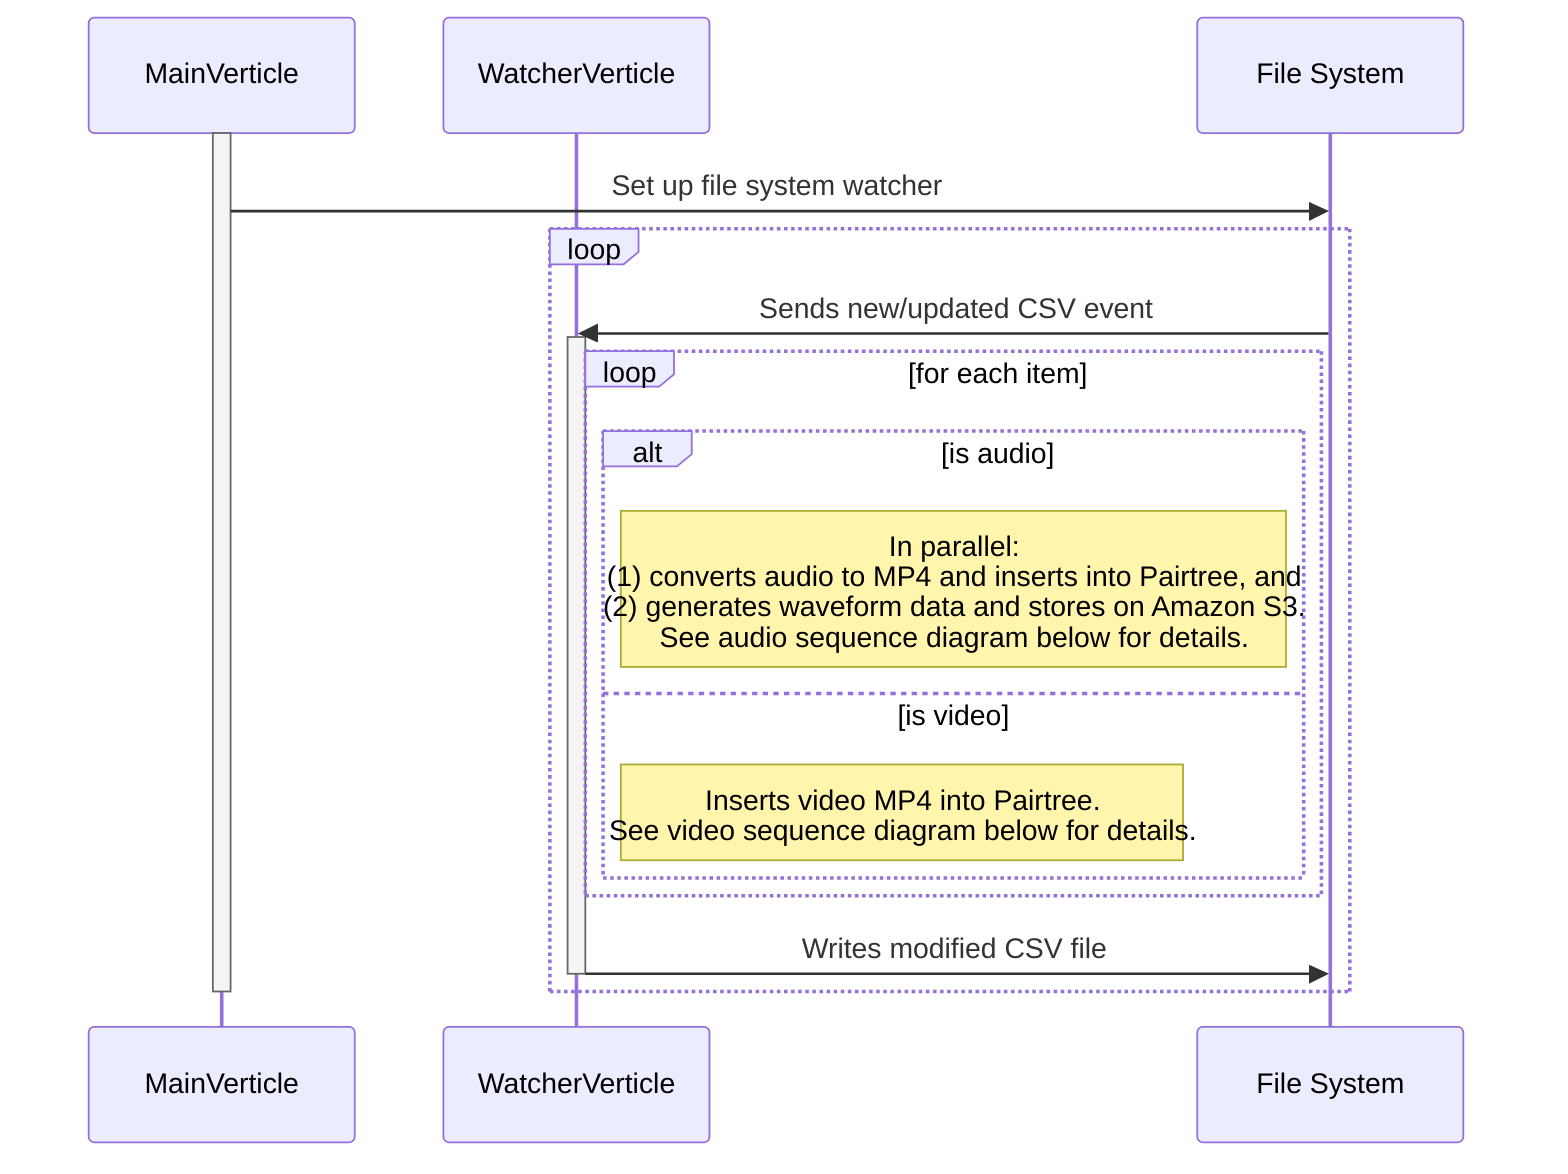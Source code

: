 sequenceDiagram

    participant MainVerticle;
    participant WatcherVerticle;
    participant File System;

    activate MainVerticle

    MainVerticle->>File System: Set up file system watcher

    loop
        File System->>WatcherVerticle: Sends new/updated CSV event
        activate WatcherVerticle

        loop for each item
            alt is audio
                note right of WatcherVerticle: In parallel:<br>(1) converts audio to MP4 and inserts into Pairtree, and<br>(2) generates waveform data and stores on Amazon S3.<br>See audio sequence diagram below for details.
            else is video
                note right of WatcherVerticle: Inserts video MP4 into Pairtree.<br>See video sequence diagram below for details.
            end
        end

        WatcherVerticle->>File System: Writes modified CSV file
        deactivate WatcherVerticle
    end

    deactivate MainVerticle